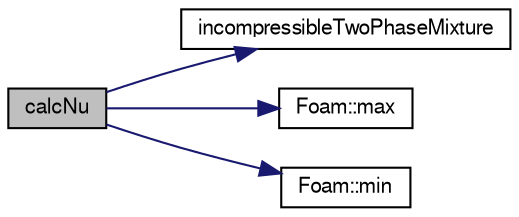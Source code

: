 digraph "calcNu"
{
  bgcolor="transparent";
  edge [fontname="FreeSans",fontsize="10",labelfontname="FreeSans",labelfontsize="10"];
  node [fontname="FreeSans",fontsize="10",shape=record];
  rankdir="LR";
  Node7 [label="calcNu",height=0.2,width=0.4,color="black", fillcolor="grey75", style="filled", fontcolor="black"];
  Node7 -> Node8 [color="midnightblue",fontsize="10",style="solid",fontname="FreeSans"];
  Node8 [label="incompressibleTwoPhaseMixture",height=0.2,width=0.4,color="black",URL="$a30482.html#ae4dbd9c598f7ca76ffef564db11829fa",tooltip="Construct from components. "];
  Node7 -> Node9 [color="midnightblue",fontsize="10",style="solid",fontname="FreeSans"];
  Node9 [label="Foam::max",height=0.2,width=0.4,color="black",URL="$a21124.html#ac993e906cf2774ae77e666bc24e81733"];
  Node7 -> Node10 [color="midnightblue",fontsize="10",style="solid",fontname="FreeSans"];
  Node10 [label="Foam::min",height=0.2,width=0.4,color="black",URL="$a21124.html#a253e112ad2d56d96230ff39ea7f442dc"];
}
